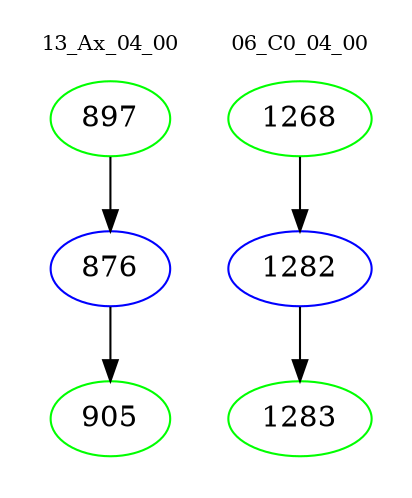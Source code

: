 digraph{
subgraph cluster_0 {
color = white
label = "13_Ax_04_00";
fontsize=10;
T0_897 [label="897", color="green"]
T0_897 -> T0_876 [color="black"]
T0_876 [label="876", color="blue"]
T0_876 -> T0_905 [color="black"]
T0_905 [label="905", color="green"]
}
subgraph cluster_1 {
color = white
label = "06_C0_04_00";
fontsize=10;
T1_1268 [label="1268", color="green"]
T1_1268 -> T1_1282 [color="black"]
T1_1282 [label="1282", color="blue"]
T1_1282 -> T1_1283 [color="black"]
T1_1283 [label="1283", color="green"]
}
}
